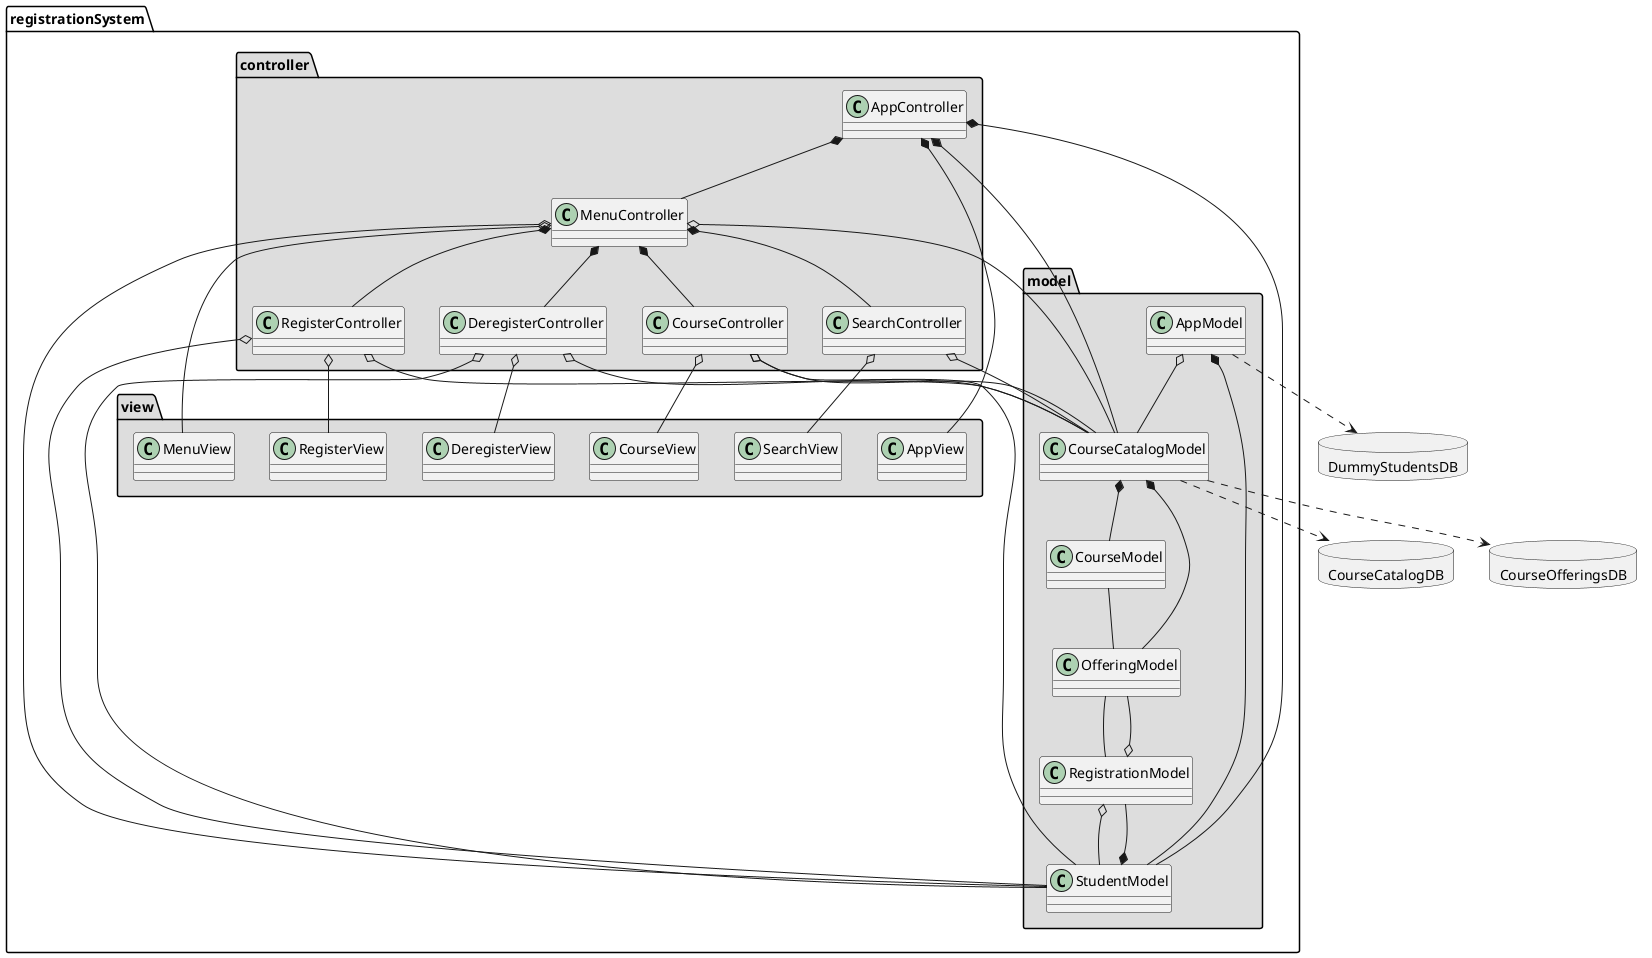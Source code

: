 @startuml class_crs

allow_mixing

package registrationSystem.model #DDDDDD
{
    class AppModel
    class CourseCatalogModel
    class CourseModel
    class OfferingModel
    class RegistrationModel
    class StudentModel

    AppModel o-- CourseCatalogModel
    AppModel *-- StudentModel
    CourseCatalogModel *-- CourseModel
    CourseCatalogModel *-- OfferingModel
    CourseModel -- OfferingModel
    OfferingModel -- RegistrationModel
    RegistrationModel o-- StudentModel
    RegistrationModel o-- OfferingModel
    StudentModel *-- RegistrationModel
}

package registrationSystem.view #DDDDDD
{
    class AppView
    class MenuView
    class SearchView
    class RegisterView
    class DeregisterView
    class CourseView
}

package registrationSystem.controller #DDDDDD
{
    class AppController
    class MenuController
    class SearchController
    class RegisterController
    class DeregisterController
    class CourseController

    AppController *-- AppView
    AppController *-- CourseCatalogModel
    AppController *-- StudentModel
    AppController *-- MenuController

    MenuController o-- MenuView
    MenuController o-- CourseCatalogModel
    MenuController o-- StudentModel
    MenuController *-- SearchController
    MenuController *-- RegisterController
    MenuController *-- DeregisterController
    MenuController *-- CourseController

    SearchController o-- SearchView
    SearchController o-- CourseCatalogModel

    RegisterController o-- RegisterView
    RegisterController o-- CourseCatalogModel
    RegisterController o-- StudentModel

    DeregisterController o-- DeregisterView
    DeregisterController o-- CourseCatalogModel
    DeregisterController o-- StudentModel

    CourseController o-- CourseView
    CourseController o-- CourseCatalogModel
    CourseController o-- StudentModel
}

database CourseCatalogDB
database CourseOfferingsDB
database DummyStudentsDB

AppModel ..> DummyStudentsDB
CourseCatalogModel ..> CourseOfferingsDB
CourseCatalogModel ..> CourseCatalogDB

@enduml
